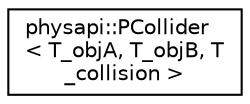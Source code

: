 digraph "Graphical Class Hierarchy"
{
 // LATEX_PDF_SIZE
  edge [fontname="Helvetica",fontsize="10",labelfontname="Helvetica",labelfontsize="10"];
  node [fontname="Helvetica",fontsize="10",shape=record];
  rankdir="LR";
  Node0 [label="physapi::PCollider\l\< T_objA, T_objB, T\l_collision \>",height=0.2,width=0.4,color="black", fillcolor="white", style="filled",URL="$classphysapi_1_1_p_collider.html",tooltip="This class performs a classical collision between two particles."];
}
